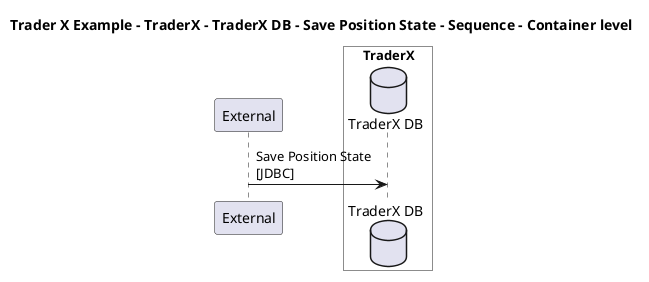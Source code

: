 @startuml

title Trader X Example - TraderX - TraderX DB - Save Position State - Sequence - Container level

participant "External" as C4InterFlow.SoftwareSystems.ExternalSystem

box "TraderX" #White
    database "TraderX DB" as TraderXExample.SoftwareSystems.TraderX.Containers.TraderXDB
end box


C4InterFlow.SoftwareSystems.ExternalSystem -> TraderXExample.SoftwareSystems.TraderX.Containers.TraderXDB : Save Position State\n[JDBC]


@enduml
